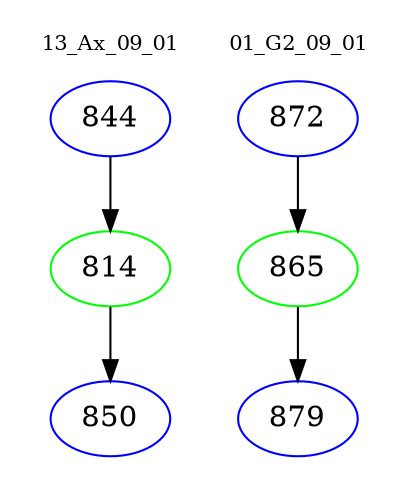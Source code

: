 digraph{
subgraph cluster_0 {
color = white
label = "13_Ax_09_01";
fontsize=10;
T0_844 [label="844", color="blue"]
T0_844 -> T0_814 [color="black"]
T0_814 [label="814", color="green"]
T0_814 -> T0_850 [color="black"]
T0_850 [label="850", color="blue"]
}
subgraph cluster_1 {
color = white
label = "01_G2_09_01";
fontsize=10;
T1_872 [label="872", color="blue"]
T1_872 -> T1_865 [color="black"]
T1_865 [label="865", color="green"]
T1_865 -> T1_879 [color="black"]
T1_879 [label="879", color="blue"]
}
}

